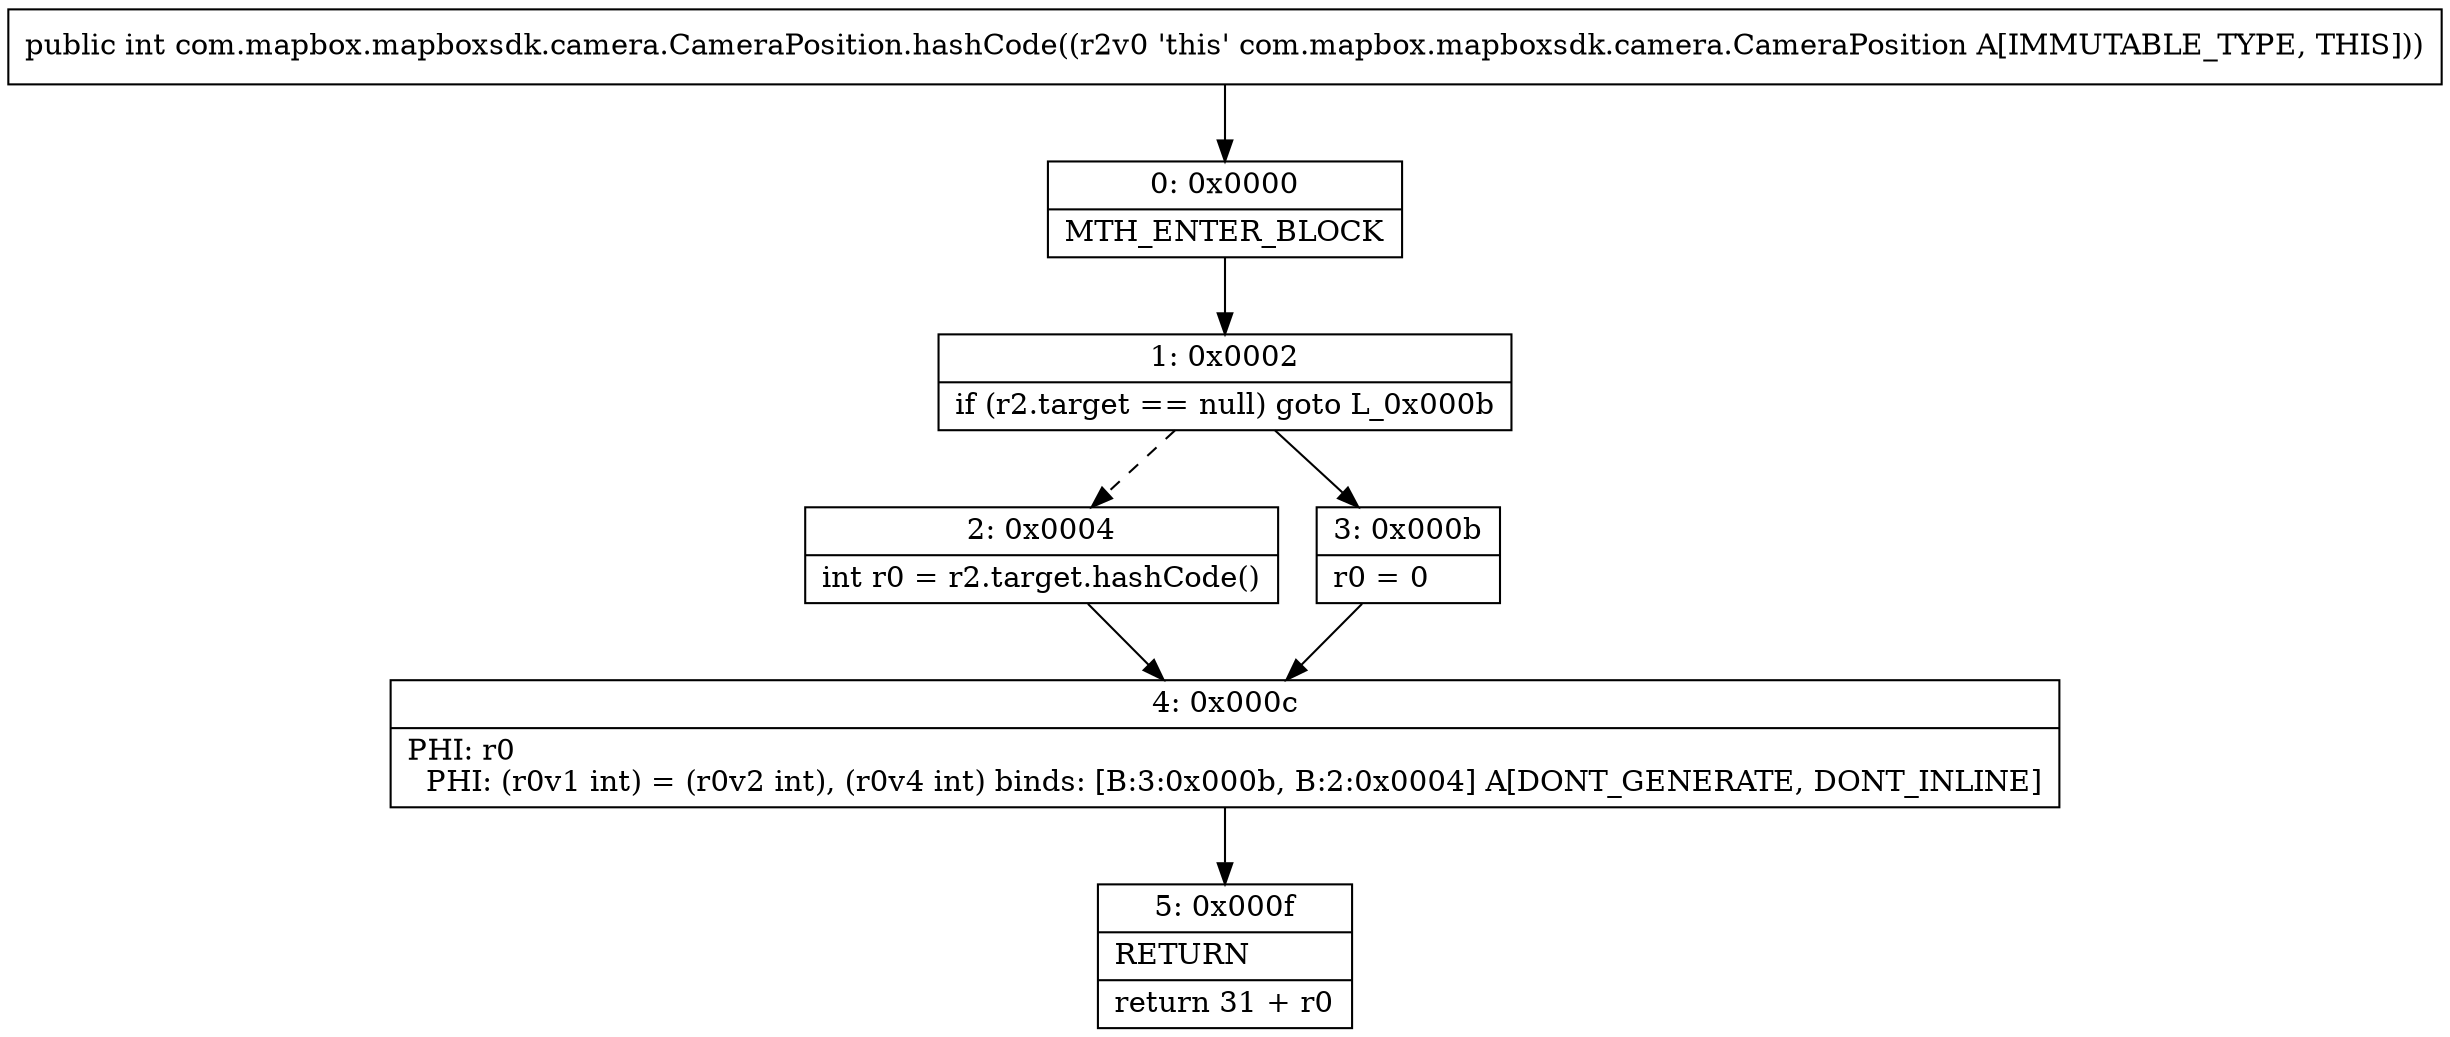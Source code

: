 digraph "CFG forcom.mapbox.mapboxsdk.camera.CameraPosition.hashCode()I" {
Node_0 [shape=record,label="{0\:\ 0x0000|MTH_ENTER_BLOCK\l}"];
Node_1 [shape=record,label="{1\:\ 0x0002|if (r2.target == null) goto L_0x000b\l}"];
Node_2 [shape=record,label="{2\:\ 0x0004|int r0 = r2.target.hashCode()\l}"];
Node_3 [shape=record,label="{3\:\ 0x000b|r0 = 0\l}"];
Node_4 [shape=record,label="{4\:\ 0x000c|PHI: r0 \l  PHI: (r0v1 int) = (r0v2 int), (r0v4 int) binds: [B:3:0x000b, B:2:0x0004] A[DONT_GENERATE, DONT_INLINE]\l}"];
Node_5 [shape=record,label="{5\:\ 0x000f|RETURN\l|return 31 + r0\l}"];
MethodNode[shape=record,label="{public int com.mapbox.mapboxsdk.camera.CameraPosition.hashCode((r2v0 'this' com.mapbox.mapboxsdk.camera.CameraPosition A[IMMUTABLE_TYPE, THIS])) }"];
MethodNode -> Node_0;
Node_0 -> Node_1;
Node_1 -> Node_2[style=dashed];
Node_1 -> Node_3;
Node_2 -> Node_4;
Node_3 -> Node_4;
Node_4 -> Node_5;
}

